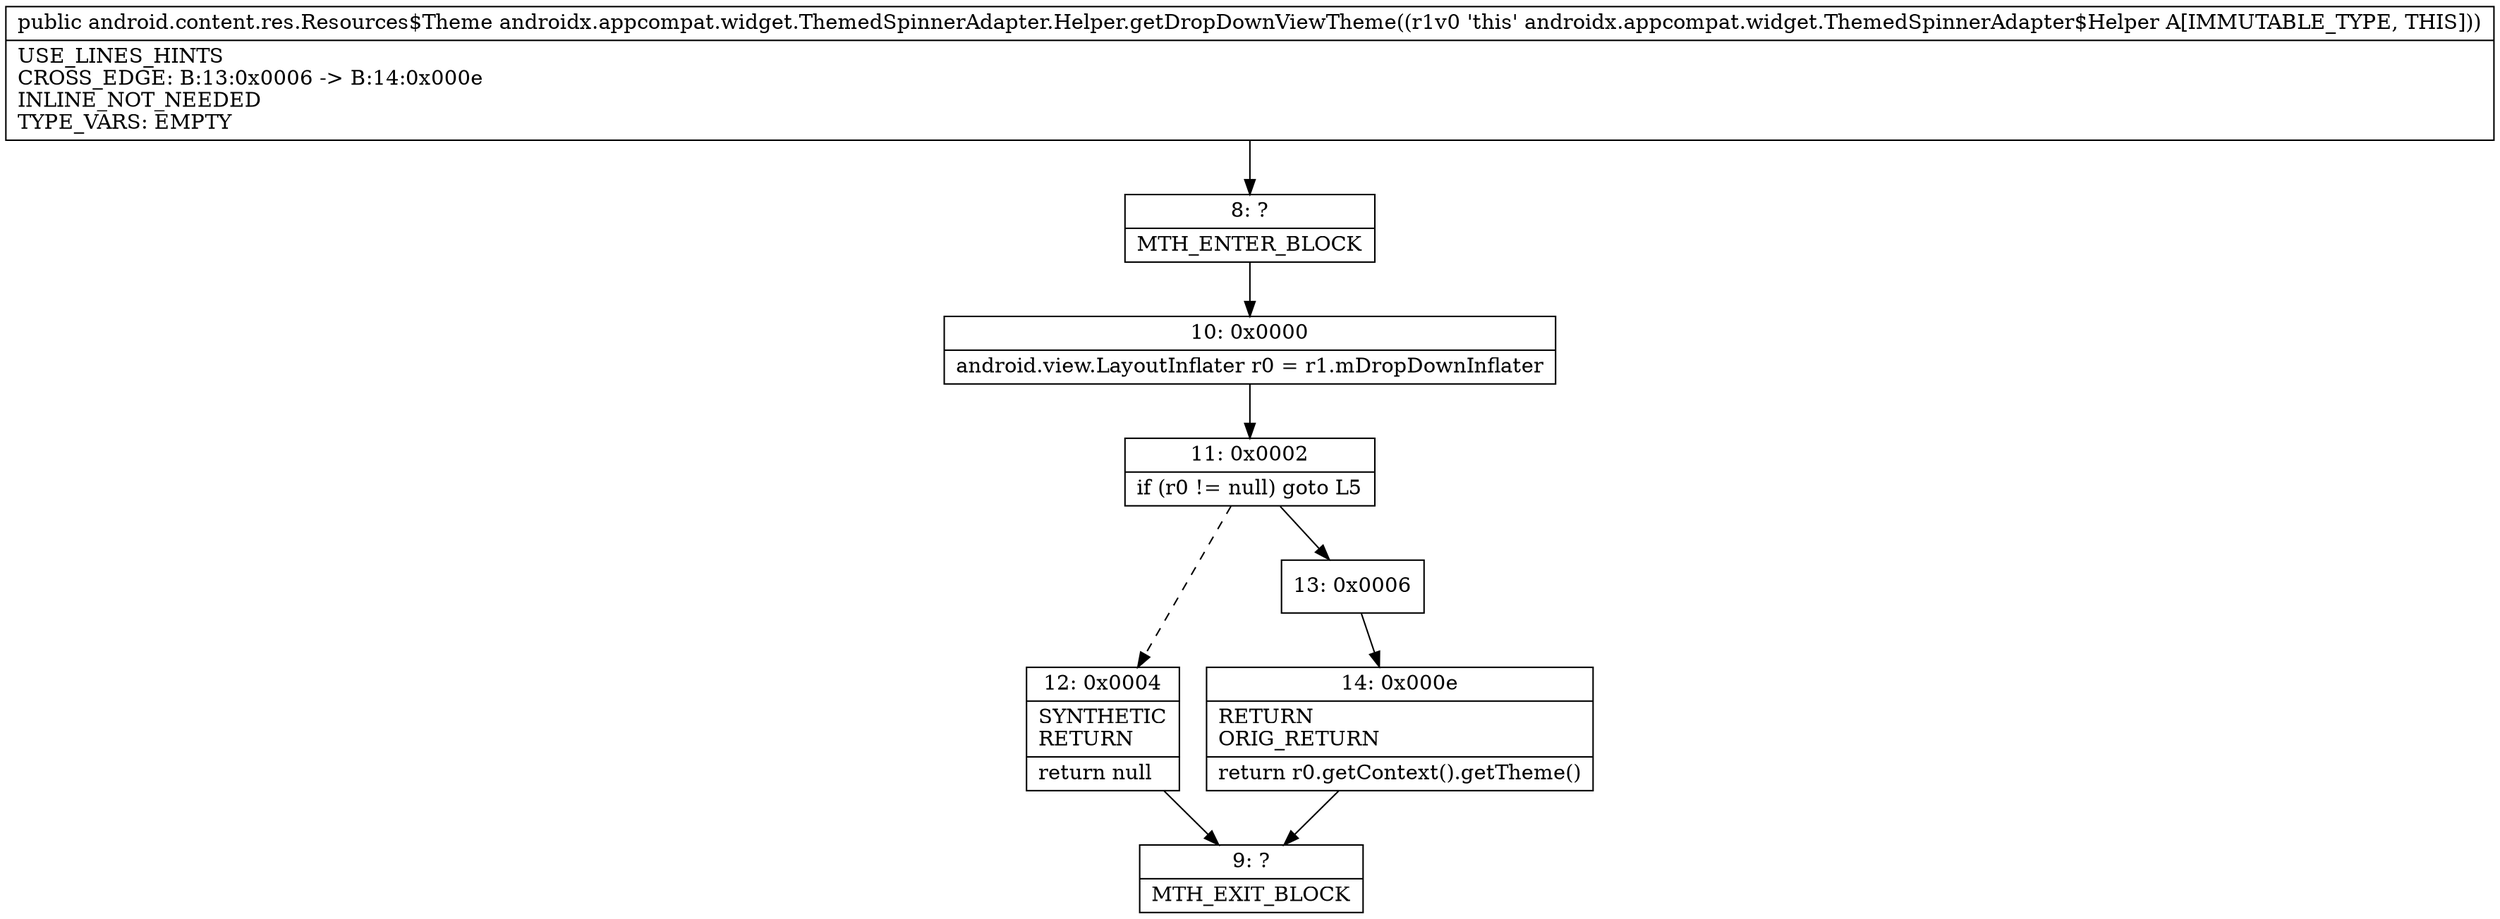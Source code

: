 digraph "CFG forandroidx.appcompat.widget.ThemedSpinnerAdapter.Helper.getDropDownViewTheme()Landroid\/content\/res\/Resources$Theme;" {
Node_8 [shape=record,label="{8\:\ ?|MTH_ENTER_BLOCK\l}"];
Node_10 [shape=record,label="{10\:\ 0x0000|android.view.LayoutInflater r0 = r1.mDropDownInflater\l}"];
Node_11 [shape=record,label="{11\:\ 0x0002|if (r0 != null) goto L5\l}"];
Node_12 [shape=record,label="{12\:\ 0x0004|SYNTHETIC\lRETURN\l|return null\l}"];
Node_9 [shape=record,label="{9\:\ ?|MTH_EXIT_BLOCK\l}"];
Node_13 [shape=record,label="{13\:\ 0x0006}"];
Node_14 [shape=record,label="{14\:\ 0x000e|RETURN\lORIG_RETURN\l|return r0.getContext().getTheme()\l}"];
MethodNode[shape=record,label="{public android.content.res.Resources$Theme androidx.appcompat.widget.ThemedSpinnerAdapter.Helper.getDropDownViewTheme((r1v0 'this' androidx.appcompat.widget.ThemedSpinnerAdapter$Helper A[IMMUTABLE_TYPE, THIS]))  | USE_LINES_HINTS\lCROSS_EDGE: B:13:0x0006 \-\> B:14:0x000e\lINLINE_NOT_NEEDED\lTYPE_VARS: EMPTY\l}"];
MethodNode -> Node_8;Node_8 -> Node_10;
Node_10 -> Node_11;
Node_11 -> Node_12[style=dashed];
Node_11 -> Node_13;
Node_12 -> Node_9;
Node_13 -> Node_14;
Node_14 -> Node_9;
}

